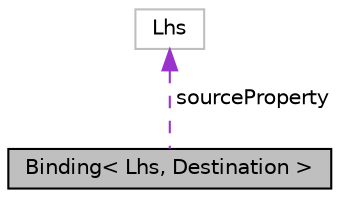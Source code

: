 digraph "Binding&lt; Lhs, Destination &gt;"
{
 // LATEX_PDF_SIZE
  edge [fontname="Helvetica",fontsize="10",labelfontname="Helvetica",labelfontsize="10"];
  node [fontname="Helvetica",fontsize="10",shape=record];
  Node1 [label="Binding\< Lhs, Destination \>",height=0.2,width=0.4,color="black", fillcolor="grey75", style="filled", fontcolor="black",tooltip=" "];
  Node2 -> Node1 [dir="back",color="darkorchid3",fontsize="10",style="dashed",label=" sourceProperty" ,fontname="Helvetica"];
  Node2 [label="Lhs",height=0.2,width=0.4,color="grey75", fillcolor="white", style="filled",tooltip=" "];
}
